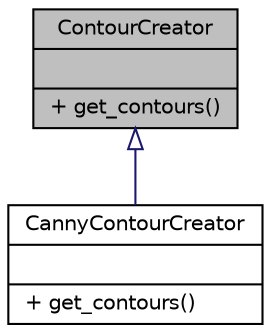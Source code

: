 digraph "ContourCreator"
{
  edge [fontname="Helvetica",fontsize="10",labelfontname="Helvetica",labelfontsize="10"];
  node [fontname="Helvetica",fontsize="10",shape=record];
  Node1 [label="{ContourCreator\n||+ get_contours()\l}",height=0.2,width=0.4,color="black", fillcolor="grey75", style="filled" fontcolor="black"];
  Node1 -> Node2 [dir="back",color="midnightblue",fontsize="10",style="solid",arrowtail="onormal",fontname="Helvetica"];
  Node2 [label="{CannyContourCreator\n||+ get_contours()\l}",height=0.2,width=0.4,color="black", fillcolor="white", style="filled",URL="$classCannyContourCreator.html"];
}

